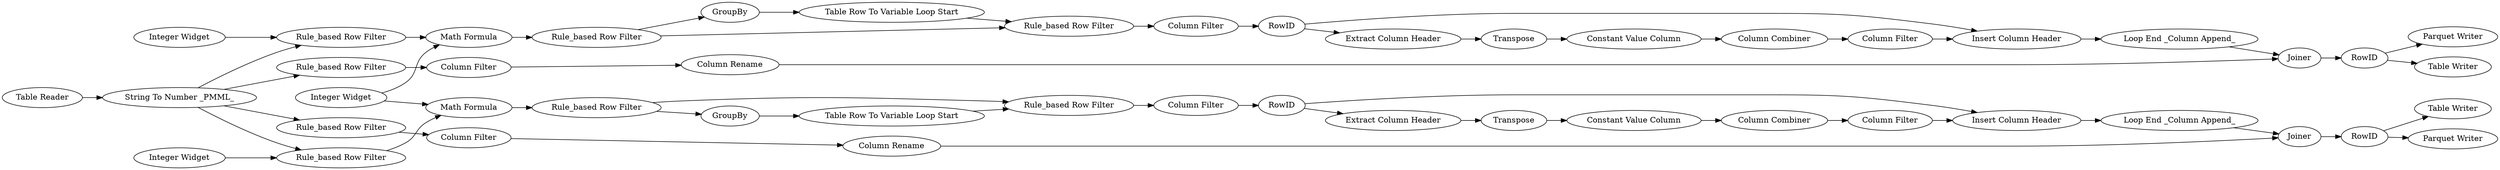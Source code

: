 digraph {
	"-3604704860895264616_32" [label="Integer Widget"]
	"-3604704860895264616_31" [label="Table Writer"]
	"-3604704860895264616_39" [label=Joiner]
	"3781144324143750078_23" [label="Extract Column Header"]
	"3781144324143750078_16" [label="Column Filter"]
	"-3604704860895264616_5" [label="Rule_based Row Filter"]
	"3781144324143750078_12" [label="Rule_based Row Filter"]
	"3781144324143750078_14" [label=GroupBy]
	"3781144324143750078_17" [label=RowID]
	"-3604704860895264616_30" [label=Joiner]
	"8600089163105870183_27" [label="Column Combiner"]
	"3781144324143750078_28" [label="Column Filter"]
	"8600089163105870183_15" [label="Rule_based Row Filter"]
	"-3604704860895264616_42" [label=RowID]
	"-3604704860895264616_4" [label="Integer Widget"]
	"-3604704860895264616_37" [label="Column Filter"]
	"-3604704860895264616_43" [label=RowID]
	"3781144324143750078_15" [label="Rule_based Row Filter"]
	"8600089163105870183_24" [label=Transpose]
	"-3604704860895264616_46" [label="Parquet Writer"]
	"8600089163105870183_13" [label="Table Row To Variable Loop Start"]
	"8600089163105870183_23" [label="Extract Column Header"]
	"-3604704860895264616_11" [label="Integer Widget"]
	"-3604704860895264616_7" [label="Rule_based Row Filter"]
	"3781144324143750078_24" [label=Transpose]
	"8600089163105870183_26" [label="Constant Value Column"]
	"-3604704860895264616_34" [label="Rule_based Row Filter"]
	"3781144324143750078_22" [label="Insert Column Header"]
	"8600089163105870183_29" [label="Loop End _Column Append_"]
	"-3604704860895264616_1" [label="Table Reader"]
	"-3604704860895264616_41" [label="String To Number _PMML_"]
	"8600089163105870183_17" [label=RowID]
	"3781144324143750078_27" [label="Column Combiner"]
	"8600089163105870183_16" [label="Column Filter"]
	"-3604704860895264616_36" [label="Rule_based Row Filter"]
	"-3604704860895264616_40" [label="Table Writer"]
	"3781144324143750078_26" [label="Constant Value Column"]
	"-3604704860895264616_8" [label="Column Filter"]
	"-3604704860895264616_45" [label="Parquet Writer"]
	"8600089163105870183_10" [label="Math Formula"]
	"8600089163105870183_14" [label=GroupBy]
	"8600089163105870183_28" [label="Column Filter"]
	"3781144324143750078_29" [label="Loop End _Column Append_"]
	"8600089163105870183_12" [label="Rule_based Row Filter"]
	"3781144324143750078_10" [label="Math Formula"]
	"-3604704860895264616_38" [label="Column Rename"]
	"3781144324143750078_13" [label="Table Row To Variable Loop Start"]
	"-3604704860895264616_9" [label="Column Rename"]
	"8600089163105870183_22" [label="Insert Column Header"]
	"3781144324143750078_13" -> "3781144324143750078_15"
	"3781144324143750078_27" -> "3781144324143750078_28"
	"8600089163105870183_27" -> "8600089163105870183_28"
	"-3604704860895264616_39" -> "-3604704860895264616_43"
	"-3604704860895264616_41" -> "-3604704860895264616_5"
	"-3604704860895264616_34" -> "8600089163105870183_10"
	"-3604704860895264616_8" -> "-3604704860895264616_9"
	"-3604704860895264616_1" -> "-3604704860895264616_41"
	"-3604704860895264616_11" -> "3781144324143750078_10"
	"3781144324143750078_12" -> "3781144324143750078_15"
	"3781144324143750078_17" -> "3781144324143750078_22"
	"8600089163105870183_22" -> "8600089163105870183_29"
	"-3604704860895264616_30" -> "-3604704860895264616_42"
	"8600089163105870183_10" -> "8600089163105870183_12"
	"3781144324143750078_28" -> "3781144324143750078_22"
	"8600089163105870183_29" -> "-3604704860895264616_39"
	"3781144324143750078_16" -> "3781144324143750078_17"
	"8600089163105870183_16" -> "8600089163105870183_17"
	"3781144324143750078_23" -> "3781144324143750078_24"
	"-3604704860895264616_4" -> "-3604704860895264616_5"
	"8600089163105870183_15" -> "8600089163105870183_16"
	"8600089163105870183_12" -> "8600089163105870183_15"
	"3781144324143750078_12" -> "3781144324143750078_14"
	"-3604704860895264616_41" -> "-3604704860895264616_7"
	"-3604704860895264616_32" -> "-3604704860895264616_34"
	"-3604704860895264616_42" -> "-3604704860895264616_31"
	"8600089163105870183_17" -> "8600089163105870183_23"
	"8600089163105870183_12" -> "8600089163105870183_14"
	"-3604704860895264616_7" -> "-3604704860895264616_8"
	"3781144324143750078_29" -> "-3604704860895264616_30"
	"8600089163105870183_24" -> "8600089163105870183_26"
	"8600089163105870183_14" -> "8600089163105870183_13"
	"8600089163105870183_13" -> "8600089163105870183_15"
	"-3604704860895264616_11" -> "8600089163105870183_10"
	"-3604704860895264616_43" -> "-3604704860895264616_46"
	"3781144324143750078_15" -> "3781144324143750078_16"
	"3781144324143750078_14" -> "3781144324143750078_13"
	"-3604704860895264616_41" -> "-3604704860895264616_34"
	"-3604704860895264616_5" -> "3781144324143750078_10"
	"-3604704860895264616_36" -> "-3604704860895264616_37"
	"8600089163105870183_17" -> "8600089163105870183_22"
	"8600089163105870183_28" -> "8600089163105870183_22"
	"-3604704860895264616_42" -> "-3604704860895264616_45"
	"3781144324143750078_17" -> "3781144324143750078_23"
	"-3604704860895264616_9" -> "-3604704860895264616_30"
	"3781144324143750078_22" -> "3781144324143750078_29"
	"8600089163105870183_26" -> "8600089163105870183_27"
	"-3604704860895264616_41" -> "-3604704860895264616_36"
	"3781144324143750078_26" -> "3781144324143750078_27"
	"-3604704860895264616_37" -> "-3604704860895264616_38"
	"-3604704860895264616_38" -> "-3604704860895264616_39"
	"-3604704860895264616_43" -> "-3604704860895264616_40"
	"3781144324143750078_10" -> "3781144324143750078_12"
	"8600089163105870183_23" -> "8600089163105870183_24"
	"3781144324143750078_24" -> "3781144324143750078_26"
	rankdir=LR
}
